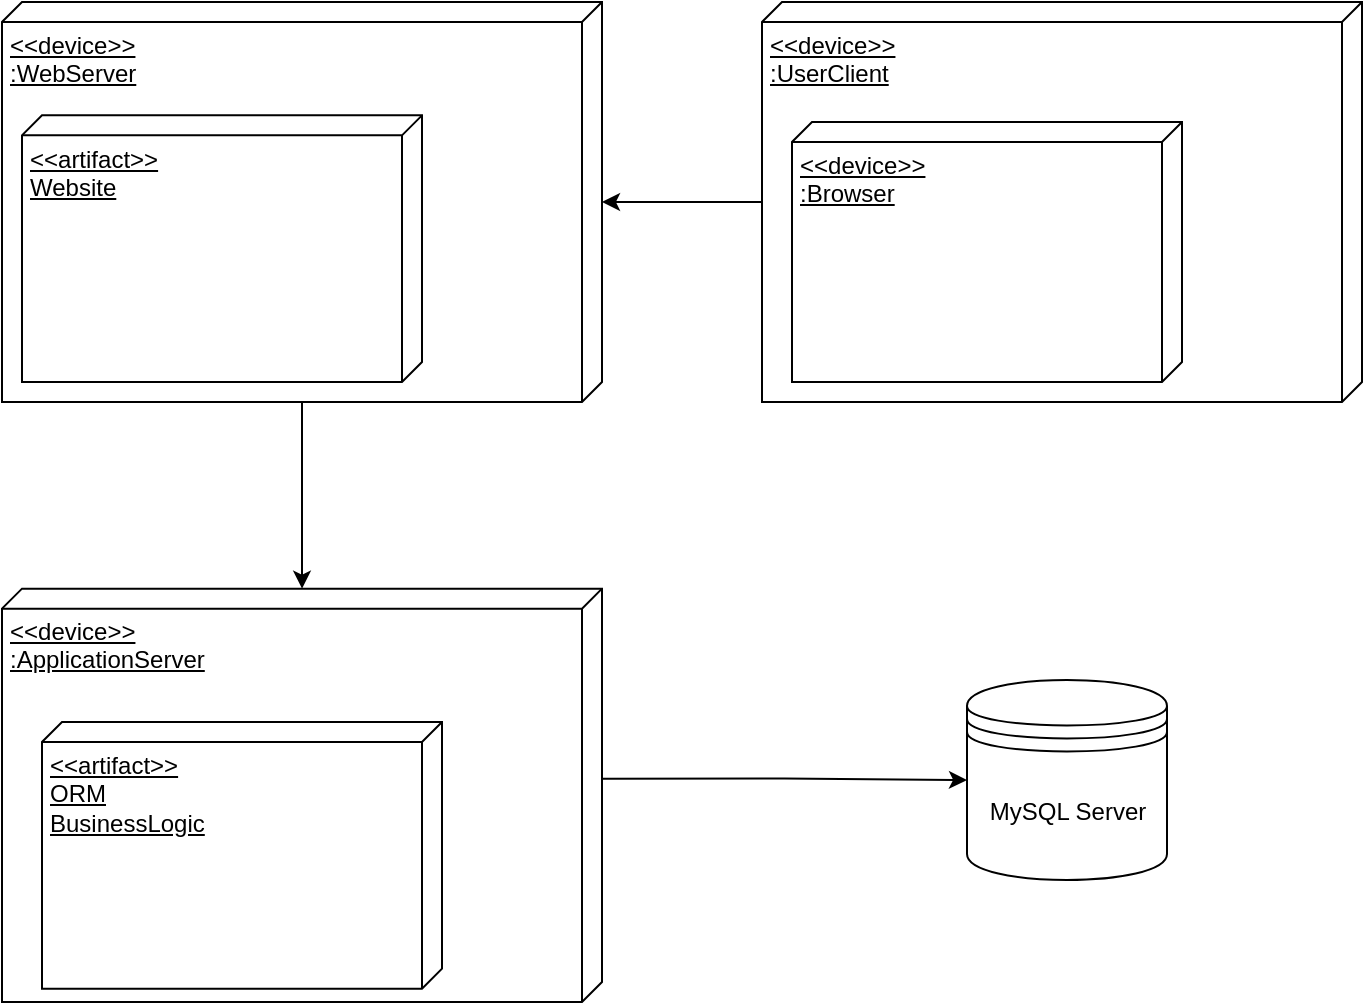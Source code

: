 <mxfile version="21.2.1" type="device">
  <diagram name="Page-1" id="xHO4CQwZcqR4ZNo0e7R5">
    <mxGraphModel dx="1036" dy="614" grid="1" gridSize="10" guides="1" tooltips="1" connect="1" arrows="1" fold="1" page="1" pageScale="1" pageWidth="850" pageHeight="1100" math="0" shadow="0">
      <root>
        <mxCell id="0" />
        <mxCell id="1" parent="0" />
        <mxCell id="p36U1g6Rd-Cdw1NSYPCk-11" value="" style="edgeStyle=orthogonalEdgeStyle;rounded=0;orthogonalLoop=1;jettySize=auto;html=1;" parent="1" source="p36U1g6Rd-Cdw1NSYPCk-3" target="p36U1g6Rd-Cdw1NSYPCk-9" edge="1">
          <mxGeometry relative="1" as="geometry" />
        </mxCell>
        <mxCell id="p36U1g6Rd-Cdw1NSYPCk-3" value="&amp;lt;&amp;lt;device&amp;gt;&amp;gt;&lt;br&gt;:WebServer" style="verticalAlign=top;align=left;spacingTop=8;spacingLeft=2;spacingRight=12;shape=cube;size=10;direction=south;fontStyle=4;html=1;" parent="1" vertex="1">
          <mxGeometry x="30" y="80" width="300" height="200" as="geometry" />
        </mxCell>
        <mxCell id="p36U1g6Rd-Cdw1NSYPCk-2" value="&amp;lt;&amp;lt;artifact&amp;gt;&amp;gt;&lt;br&gt;Website" style="verticalAlign=top;align=left;spacingTop=8;spacingLeft=2;spacingRight=12;shape=cube;size=10;direction=south;fontStyle=4;html=1;" parent="1" vertex="1">
          <mxGeometry x="40" y="136.67" width="200" height="133.33" as="geometry" />
        </mxCell>
        <mxCell id="p36U1g6Rd-Cdw1NSYPCk-19" value="" style="edgeStyle=orthogonalEdgeStyle;rounded=0;orthogonalLoop=1;jettySize=auto;html=1;" parent="1" source="p36U1g6Rd-Cdw1NSYPCk-5" target="p36U1g6Rd-Cdw1NSYPCk-3" edge="1">
          <mxGeometry relative="1" as="geometry" />
        </mxCell>
        <mxCell id="p36U1g6Rd-Cdw1NSYPCk-5" value="&amp;lt;&amp;lt;device&amp;gt;&amp;gt;&lt;br&gt;:UserClient" style="verticalAlign=top;align=left;spacingTop=8;spacingLeft=2;spacingRight=12;shape=cube;size=10;direction=south;fontStyle=4;html=1;" parent="1" vertex="1">
          <mxGeometry x="410" y="80" width="300" height="200" as="geometry" />
        </mxCell>
        <mxCell id="p36U1g6Rd-Cdw1NSYPCk-6" value="&amp;lt;&amp;lt;device&amp;gt;&amp;gt;&lt;br&gt;:Browser" style="verticalAlign=top;align=left;spacingTop=8;spacingLeft=2;spacingRight=12;shape=cube;size=10;direction=south;fontStyle=4;html=1;" parent="1" vertex="1">
          <mxGeometry x="425" y="140" width="195" height="130" as="geometry" />
        </mxCell>
        <mxCell id="p36U1g6Rd-Cdw1NSYPCk-7" value="MySQL Server" style="shape=datastore;whiteSpace=wrap;html=1;" parent="1" vertex="1">
          <mxGeometry x="512.5" y="419" width="100" height="100" as="geometry" />
        </mxCell>
        <mxCell id="p36U1g6Rd-Cdw1NSYPCk-12" style="edgeStyle=orthogonalEdgeStyle;rounded=0;orthogonalLoop=1;jettySize=auto;html=1;exitX=0;exitY=0;exitDx=95;exitDy=0;exitPerimeter=0;entryX=0;entryY=0.5;entryDx=0;entryDy=0;" parent="1" source="p36U1g6Rd-Cdw1NSYPCk-9" target="p36U1g6Rd-Cdw1NSYPCk-7" edge="1">
          <mxGeometry relative="1" as="geometry" />
        </mxCell>
        <mxCell id="p36U1g6Rd-Cdw1NSYPCk-9" value="&amp;lt;&amp;lt;device&amp;gt;&amp;gt;&lt;br&gt;:ApplicationServer" style="verticalAlign=top;align=left;spacingTop=8;spacingLeft=2;spacingRight=12;shape=cube;size=10;direction=south;fontStyle=4;html=1;" parent="1" vertex="1">
          <mxGeometry x="30" y="373.33" width="300" height="206.67" as="geometry" />
        </mxCell>
        <mxCell id="p36U1g6Rd-Cdw1NSYPCk-10" value="&amp;lt;&amp;lt;artifact&amp;gt;&amp;gt;&lt;br&gt;ORM&lt;br&gt;BusinessLogic" style="verticalAlign=top;align=left;spacingTop=8;spacingLeft=2;spacingRight=12;shape=cube;size=10;direction=south;fontStyle=4;html=1;" parent="1" vertex="1">
          <mxGeometry x="50" y="440" width="200" height="133.33" as="geometry" />
        </mxCell>
      </root>
    </mxGraphModel>
  </diagram>
</mxfile>
